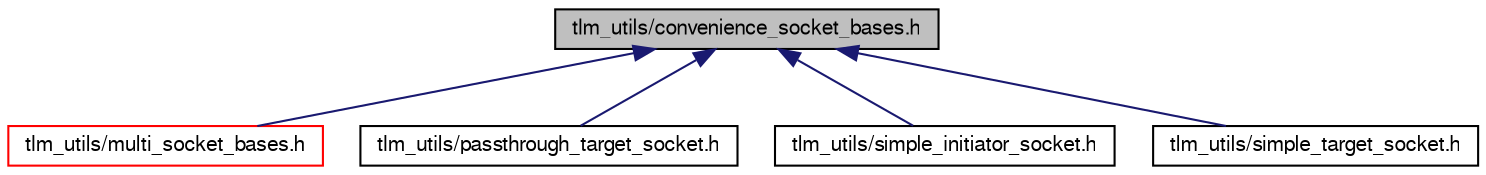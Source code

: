 digraph G
{
  edge [fontname="FreeSans",fontsize="10",labelfontname="FreeSans",labelfontsize="10"];
  node [fontname="FreeSans",fontsize="10",shape=record];
  Node1 [label="tlm_utils/convenience_socket_bases.h",height=0.2,width=0.4,color="black", fillcolor="grey75", style="filled" fontcolor="black"];
  Node1 -> Node2 [dir=back,color="midnightblue",fontsize="10",style="solid",fontname="FreeSans"];
  Node2 [label="tlm_utils/multi_socket_bases.h",height=0.2,width=0.4,color="red", fillcolor="white", style="filled",URL="$a00165.html"];
  Node1 -> Node3 [dir=back,color="midnightblue",fontsize="10",style="solid",fontname="FreeSans"];
  Node3 [label="tlm_utils/passthrough_target_socket.h",height=0.2,width=0.4,color="black", fillcolor="white", style="filled",URL="$a00166.html"];
  Node1 -> Node4 [dir=back,color="midnightblue",fontsize="10",style="solid",fontname="FreeSans"];
  Node4 [label="tlm_utils/simple_initiator_socket.h",height=0.2,width=0.4,color="black", fillcolor="white", style="filled",URL="$a00169.html"];
  Node1 -> Node5 [dir=back,color="midnightblue",fontsize="10",style="solid",fontname="FreeSans"];
  Node5 [label="tlm_utils/simple_target_socket.h",height=0.2,width=0.4,color="black", fillcolor="white", style="filled",URL="$a00170.html"];
}
